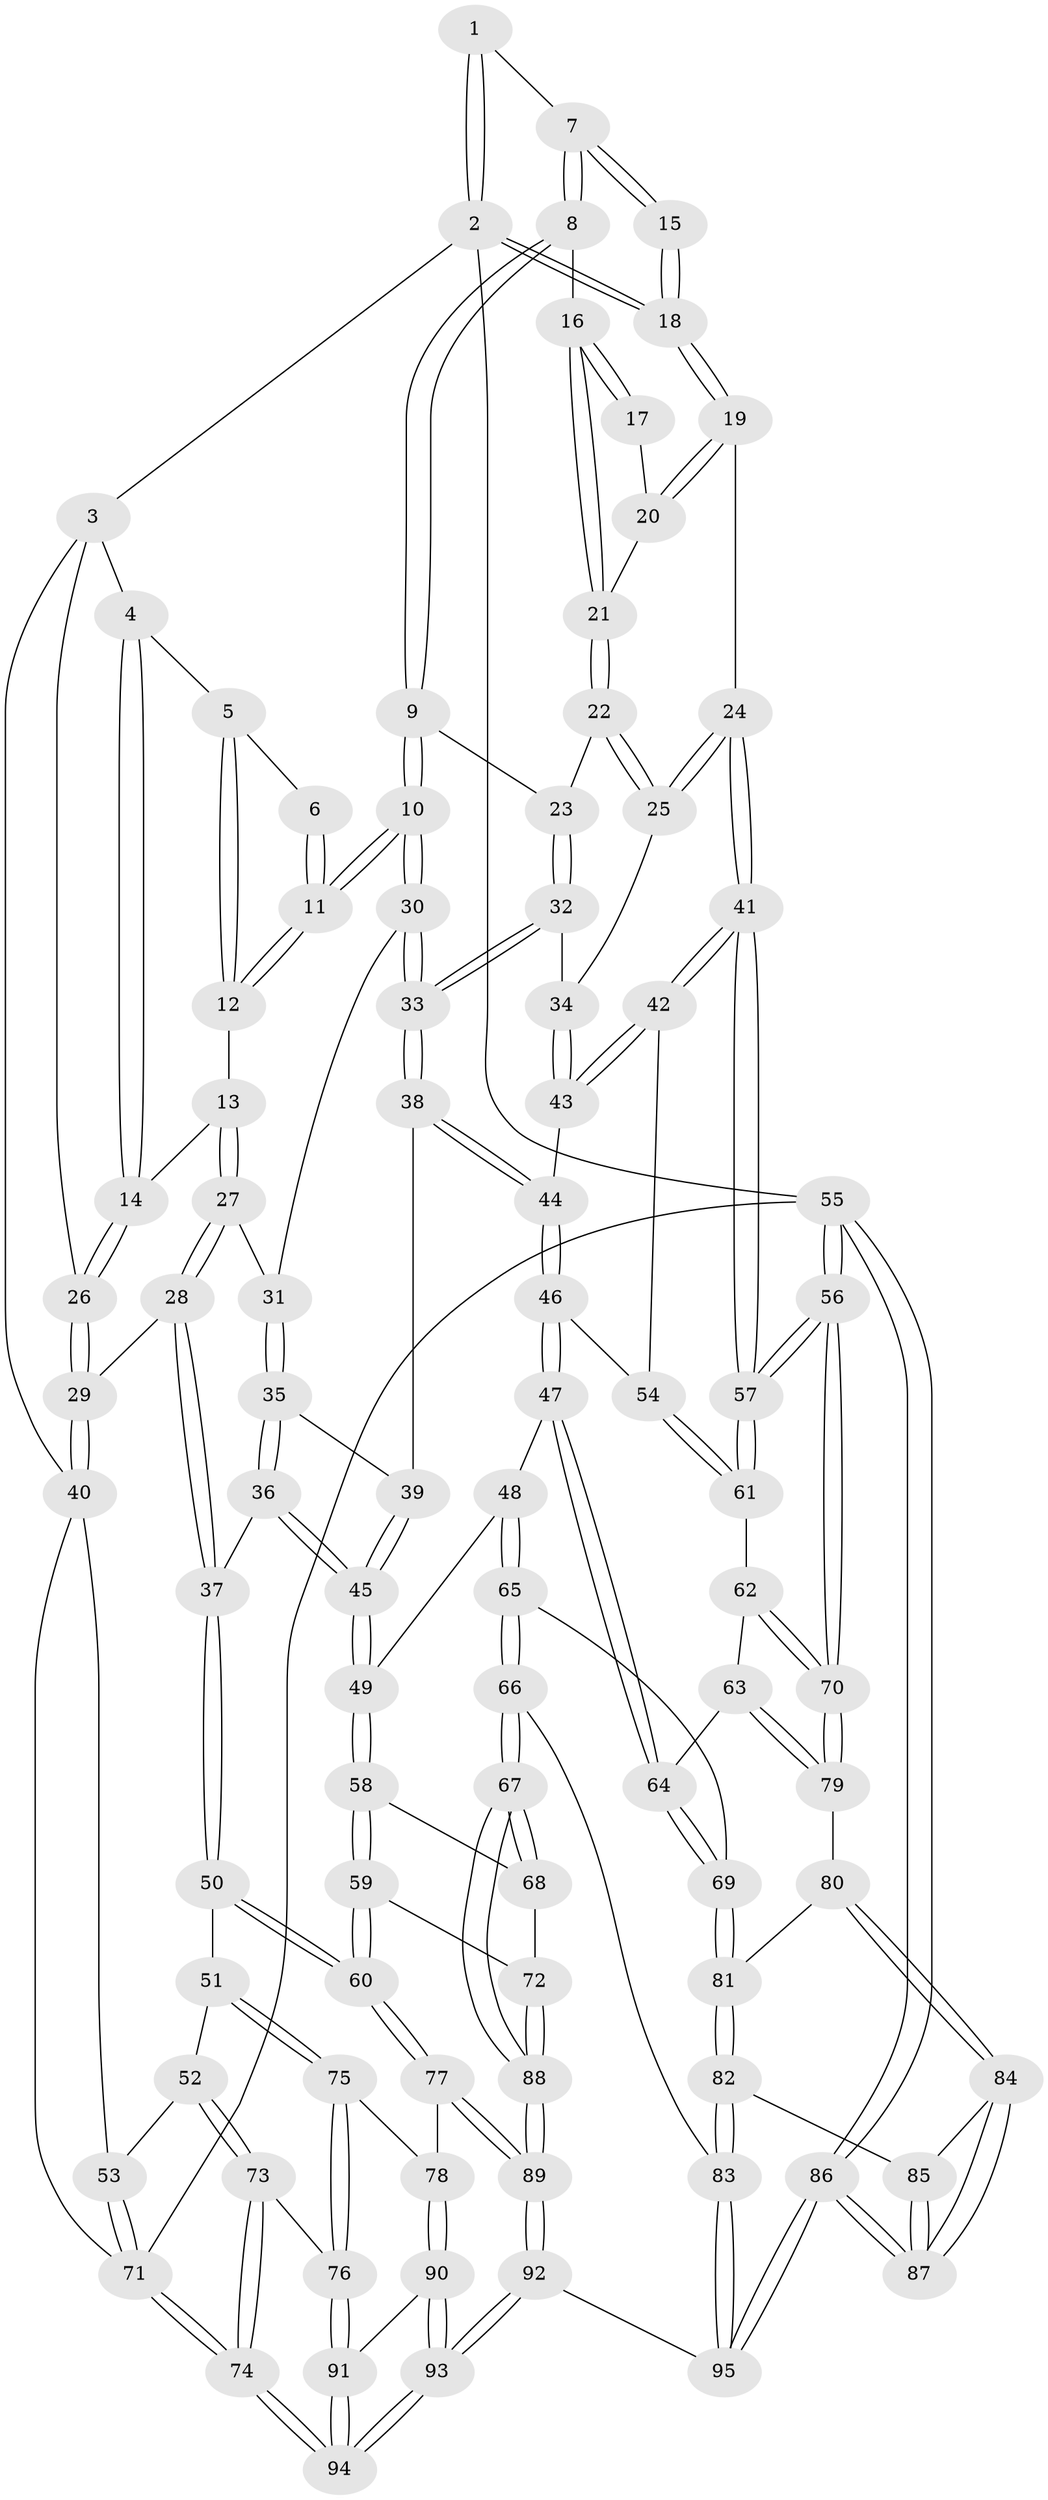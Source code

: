 // Generated by graph-tools (version 1.1) at 2025/11/02/27/25 16:11:59]
// undirected, 95 vertices, 234 edges
graph export_dot {
graph [start="1"]
  node [color=gray90,style=filled];
  1 [pos="+0.7568197781014084+0"];
  2 [pos="+1+0"];
  3 [pos="+0+0"];
  4 [pos="+0.1526775064466413+0"];
  5 [pos="+0.5445858630172274+0"];
  6 [pos="+0.71188380311316+0"];
  7 [pos="+0.8161214700257564+0.02127269604265978"];
  8 [pos="+0.816650563367519+0.02780112691927373"];
  9 [pos="+0.7857512513289093+0.17834437237962922"];
  10 [pos="+0.6761150367565697+0.21119136233738375"];
  11 [pos="+0.6686506098760531+0.19435217987094527"];
  12 [pos="+0.517009003869649+0.02554424214145223"];
  13 [pos="+0.44185575356410306+0.12561111656951807"];
  14 [pos="+0.3491177002588979+0.12306241131098374"];
  15 [pos="+0.9440891025564861+0.044481980211221635"];
  16 [pos="+0.821039093184433+0.03093917634888858"];
  17 [pos="+0.9399535744269292+0.07892768144540957"];
  18 [pos="+1+0"];
  19 [pos="+1+0.09294729571873958"];
  20 [pos="+0.9417780518426131+0.0940384941080048"];
  21 [pos="+0.9240608029880953+0.11451130045187716"];
  22 [pos="+0.9154611841926605+0.22650793029428765"];
  23 [pos="+0.7960318351213678+0.1837699183004716"];
  24 [pos="+1+0.21767982766699853"];
  25 [pos="+0.9411045900167082+0.24786379335455064"];
  26 [pos="+0.20554095215963536+0.24113303190450677"];
  27 [pos="+0.47753045849265746+0.22905588241714647"];
  28 [pos="+0.2529856309655598+0.38113006749625944"];
  29 [pos="+0.18221608904546013+0.3502856715287121"];
  30 [pos="+0.6674229633063196+0.22607944662015134"];
  31 [pos="+0.57602793527076+0.283822089143177"];
  32 [pos="+0.8082044179182789+0.39022096140529516"];
  33 [pos="+0.7795744760335357+0.404442972183213"];
  34 [pos="+0.8853961683687476+0.36674177393443413"];
  35 [pos="+0.5599882903471324+0.38202297198290164"];
  36 [pos="+0.5000750065394001+0.4946709456691075"];
  37 [pos="+0.36723019315894967+0.4859194479476888"];
  38 [pos="+0.7720718108059438+0.4187517554829295"];
  39 [pos="+0.7704720147058058+0.4193287087498543"];
  40 [pos="+0+0.4226475533472482"];
  41 [pos="+1+0.5157004609243359"];
  42 [pos="+0.9983297826149928+0.4922862392963791"];
  43 [pos="+0.9353946855945159+0.42817536704970166"];
  44 [pos="+0.8113018875846926+0.5128564092550902"];
  45 [pos="+0.5815060633754753+0.5833001966800321"];
  46 [pos="+0.8303226658535247+0.5734218956004187"];
  47 [pos="+0.777772225867535+0.6070529251736494"];
  48 [pos="+0.6770555125118298+0.6327879639559462"];
  49 [pos="+0.5817031887304308+0.5837464169511005"];
  50 [pos="+0.3487488982107295+0.5431182563151019"];
  51 [pos="+0.1570967888899662+0.6852461692910121"];
  52 [pos="+0.14795110927575883+0.6825199001086546"];
  53 [pos="+0+0.5193099806140811"];
  54 [pos="+0.8615246708508248+0.5793967834267219"];
  55 [pos="+1+1"];
  56 [pos="+1+1"];
  57 [pos="+1+0.632096602650819"];
  58 [pos="+0.5391805348041145+0.6718706460090745"];
  59 [pos="+0.3870772171830665+0.7727682448238004"];
  60 [pos="+0.3529064368755199+0.7734857609305905"];
  61 [pos="+0.9220380374699796+0.6813330236141645"];
  62 [pos="+0.9220335790472071+0.6813438693057687"];
  63 [pos="+0.8797022417556206+0.7432302512184765"];
  64 [pos="+0.8202208602310798+0.7187546240981791"];
  65 [pos="+0.7116383339536113+0.7661834770467482"];
  66 [pos="+0.6723372913568314+0.8423808432177506"];
  67 [pos="+0.638019445845101+0.860106807234002"];
  68 [pos="+0.560336129850593+0.7416962071431705"];
  69 [pos="+0.7179193969929505+0.7661903260017198"];
  70 [pos="+1+0.8406760864911006"];
  71 [pos="+0+1"];
  72 [pos="+0.4870160998881944+0.8417280030751597"];
  73 [pos="+0.11686642906085792+0.7531277191010698"];
  74 [pos="+0+1"];
  75 [pos="+0.19151664530040594+0.7135378845611159"];
  76 [pos="+0.16818096282579184+0.8622040058747695"];
  77 [pos="+0.34642248263796177+0.7781516696168842"];
  78 [pos="+0.34145300896478864+0.7804609940197329"];
  79 [pos="+0.8792728438236521+0.7854790990081021"];
  80 [pos="+0.8605286399114003+0.8069451952094872"];
  81 [pos="+0.8457293052399334+0.8117406439233203"];
  82 [pos="+0.7892027663627922+0.8862961040932009"];
  83 [pos="+0.7758532395847001+0.898627959944659"];
  84 [pos="+0.8789307257031059+0.8589121784100026"];
  85 [pos="+0.8411811903877854+0.8878781394648741"];
  86 [pos="+1+1"];
  87 [pos="+0.9123814573461368+0.9249767381885234"];
  88 [pos="+0.5739543115884865+0.9405257211789815"];
  89 [pos="+0.5381275353222938+1"];
  90 [pos="+0.3269260196983463+0.8063500505778216"];
  91 [pos="+0.1697241768451387+0.9328368611114172"];
  92 [pos="+0.535260403498657+1"];
  93 [pos="+0.3887253654248634+1"];
  94 [pos="+0+1"];
  95 [pos="+0.8902202600008055+1"];
  1 -- 2;
  1 -- 2;
  1 -- 7;
  2 -- 3;
  2 -- 18;
  2 -- 18;
  2 -- 55;
  3 -- 4;
  3 -- 26;
  3 -- 40;
  4 -- 5;
  4 -- 14;
  4 -- 14;
  5 -- 6;
  5 -- 12;
  5 -- 12;
  6 -- 11;
  6 -- 11;
  7 -- 8;
  7 -- 8;
  7 -- 15;
  7 -- 15;
  8 -- 9;
  8 -- 9;
  8 -- 16;
  9 -- 10;
  9 -- 10;
  9 -- 23;
  10 -- 11;
  10 -- 11;
  10 -- 30;
  10 -- 30;
  11 -- 12;
  11 -- 12;
  12 -- 13;
  13 -- 14;
  13 -- 27;
  13 -- 27;
  14 -- 26;
  14 -- 26;
  15 -- 18;
  15 -- 18;
  16 -- 17;
  16 -- 17;
  16 -- 21;
  16 -- 21;
  17 -- 20;
  18 -- 19;
  18 -- 19;
  19 -- 20;
  19 -- 20;
  19 -- 24;
  20 -- 21;
  21 -- 22;
  21 -- 22;
  22 -- 23;
  22 -- 25;
  22 -- 25;
  23 -- 32;
  23 -- 32;
  24 -- 25;
  24 -- 25;
  24 -- 41;
  24 -- 41;
  25 -- 34;
  26 -- 29;
  26 -- 29;
  27 -- 28;
  27 -- 28;
  27 -- 31;
  28 -- 29;
  28 -- 37;
  28 -- 37;
  29 -- 40;
  29 -- 40;
  30 -- 31;
  30 -- 33;
  30 -- 33;
  31 -- 35;
  31 -- 35;
  32 -- 33;
  32 -- 33;
  32 -- 34;
  33 -- 38;
  33 -- 38;
  34 -- 43;
  34 -- 43;
  35 -- 36;
  35 -- 36;
  35 -- 39;
  36 -- 37;
  36 -- 45;
  36 -- 45;
  37 -- 50;
  37 -- 50;
  38 -- 39;
  38 -- 44;
  38 -- 44;
  39 -- 45;
  39 -- 45;
  40 -- 53;
  40 -- 71;
  41 -- 42;
  41 -- 42;
  41 -- 57;
  41 -- 57;
  42 -- 43;
  42 -- 43;
  42 -- 54;
  43 -- 44;
  44 -- 46;
  44 -- 46;
  45 -- 49;
  45 -- 49;
  46 -- 47;
  46 -- 47;
  46 -- 54;
  47 -- 48;
  47 -- 64;
  47 -- 64;
  48 -- 49;
  48 -- 65;
  48 -- 65;
  49 -- 58;
  49 -- 58;
  50 -- 51;
  50 -- 60;
  50 -- 60;
  51 -- 52;
  51 -- 75;
  51 -- 75;
  52 -- 53;
  52 -- 73;
  52 -- 73;
  53 -- 71;
  53 -- 71;
  54 -- 61;
  54 -- 61;
  55 -- 56;
  55 -- 56;
  55 -- 86;
  55 -- 86;
  55 -- 71;
  56 -- 57;
  56 -- 57;
  56 -- 70;
  56 -- 70;
  57 -- 61;
  57 -- 61;
  58 -- 59;
  58 -- 59;
  58 -- 68;
  59 -- 60;
  59 -- 60;
  59 -- 72;
  60 -- 77;
  60 -- 77;
  61 -- 62;
  62 -- 63;
  62 -- 70;
  62 -- 70;
  63 -- 64;
  63 -- 79;
  63 -- 79;
  64 -- 69;
  64 -- 69;
  65 -- 66;
  65 -- 66;
  65 -- 69;
  66 -- 67;
  66 -- 67;
  66 -- 83;
  67 -- 68;
  67 -- 68;
  67 -- 88;
  67 -- 88;
  68 -- 72;
  69 -- 81;
  69 -- 81;
  70 -- 79;
  70 -- 79;
  71 -- 74;
  71 -- 74;
  72 -- 88;
  72 -- 88;
  73 -- 74;
  73 -- 74;
  73 -- 76;
  74 -- 94;
  74 -- 94;
  75 -- 76;
  75 -- 76;
  75 -- 78;
  76 -- 91;
  76 -- 91;
  77 -- 78;
  77 -- 89;
  77 -- 89;
  78 -- 90;
  78 -- 90;
  79 -- 80;
  80 -- 81;
  80 -- 84;
  80 -- 84;
  81 -- 82;
  81 -- 82;
  82 -- 83;
  82 -- 83;
  82 -- 85;
  83 -- 95;
  83 -- 95;
  84 -- 85;
  84 -- 87;
  84 -- 87;
  85 -- 87;
  85 -- 87;
  86 -- 87;
  86 -- 87;
  86 -- 95;
  86 -- 95;
  88 -- 89;
  88 -- 89;
  89 -- 92;
  89 -- 92;
  90 -- 91;
  90 -- 93;
  90 -- 93;
  91 -- 94;
  91 -- 94;
  92 -- 93;
  92 -- 93;
  92 -- 95;
  93 -- 94;
  93 -- 94;
}
